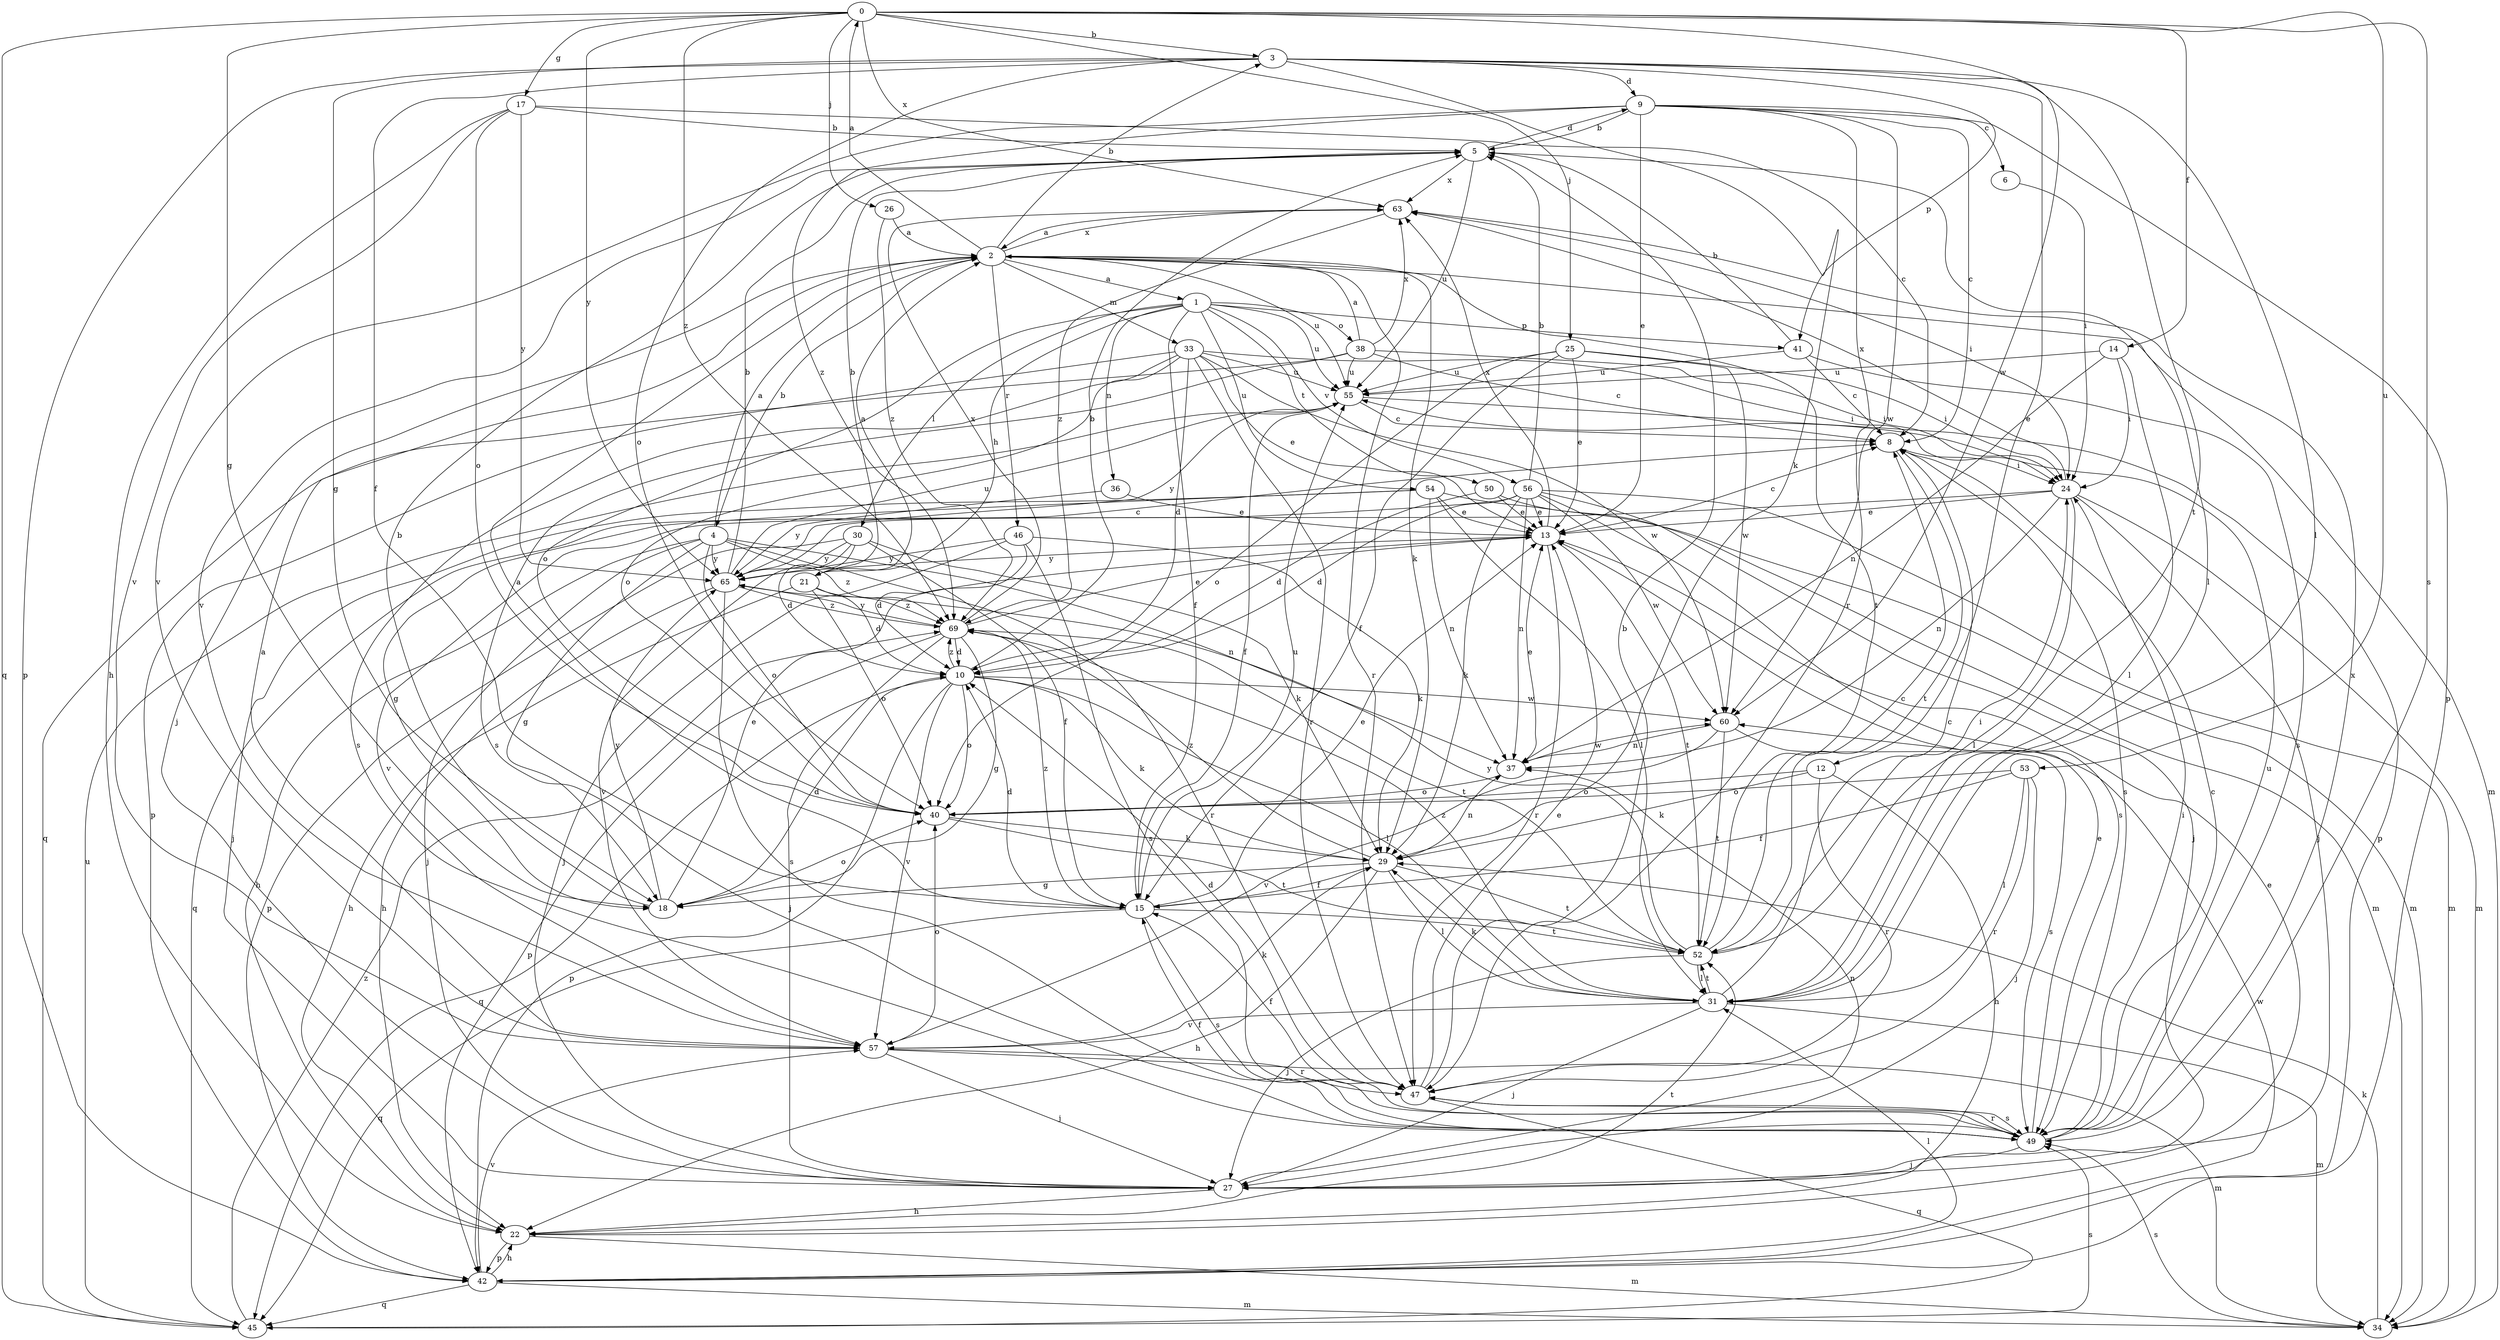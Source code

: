strict digraph  {
0;
1;
2;
3;
4;
5;
6;
8;
9;
10;
12;
13;
14;
15;
17;
18;
21;
22;
24;
25;
26;
27;
29;
30;
31;
33;
34;
36;
37;
38;
40;
41;
42;
45;
46;
47;
49;
50;
52;
53;
54;
55;
56;
57;
60;
63;
65;
69;
0 -> 3  [label=b];
0 -> 14  [label=f];
0 -> 17  [label=g];
0 -> 18  [label=g];
0 -> 25  [label=j];
0 -> 26  [label=j];
0 -> 45  [label=q];
0 -> 49  [label=s];
0 -> 53  [label=u];
0 -> 60  [label=w];
0 -> 63  [label=x];
0 -> 65  [label=y];
0 -> 69  [label=z];
1 -> 15  [label=f];
1 -> 21  [label=h];
1 -> 30  [label=l];
1 -> 36  [label=n];
1 -> 38  [label=o];
1 -> 40  [label=o];
1 -> 41  [label=p];
1 -> 50  [label=t];
1 -> 54  [label=u];
1 -> 55  [label=u];
1 -> 56  [label=v];
2 -> 0  [label=a];
2 -> 1  [label=a];
2 -> 3  [label=b];
2 -> 4  [label=b];
2 -> 27  [label=j];
2 -> 29  [label=k];
2 -> 33  [label=m];
2 -> 34  [label=m];
2 -> 46  [label=r];
2 -> 47  [label=r];
2 -> 52  [label=t];
2 -> 55  [label=u];
2 -> 63  [label=x];
3 -> 9  [label=d];
3 -> 12  [label=e];
3 -> 15  [label=f];
3 -> 18  [label=g];
3 -> 29  [label=k];
3 -> 31  [label=l];
3 -> 40  [label=o];
3 -> 41  [label=p];
3 -> 42  [label=p];
3 -> 52  [label=t];
4 -> 2  [label=a];
4 -> 18  [label=g];
4 -> 22  [label=h];
4 -> 27  [label=j];
4 -> 37  [label=n];
4 -> 40  [label=o];
4 -> 47  [label=r];
4 -> 65  [label=y];
4 -> 69  [label=z];
5 -> 9  [label=d];
5 -> 31  [label=l];
5 -> 55  [label=u];
5 -> 57  [label=v];
5 -> 63  [label=x];
6 -> 24  [label=i];
8 -> 24  [label=i];
8 -> 49  [label=s];
8 -> 52  [label=t];
9 -> 5  [label=b];
9 -> 6  [label=c];
9 -> 8  [label=c];
9 -> 13  [label=e];
9 -> 42  [label=p];
9 -> 47  [label=r];
9 -> 57  [label=v];
9 -> 60  [label=w];
9 -> 69  [label=z];
10 -> 5  [label=b];
10 -> 29  [label=k];
10 -> 31  [label=l];
10 -> 40  [label=o];
10 -> 42  [label=p];
10 -> 45  [label=q];
10 -> 57  [label=v];
10 -> 60  [label=w];
10 -> 69  [label=z];
12 -> 22  [label=h];
12 -> 29  [label=k];
12 -> 40  [label=o];
12 -> 47  [label=r];
13 -> 8  [label=c];
13 -> 47  [label=r];
13 -> 52  [label=t];
13 -> 63  [label=x];
13 -> 65  [label=y];
14 -> 24  [label=i];
14 -> 31  [label=l];
14 -> 37  [label=n];
14 -> 55  [label=u];
15 -> 2  [label=a];
15 -> 10  [label=d];
15 -> 13  [label=e];
15 -> 45  [label=q];
15 -> 49  [label=s];
15 -> 52  [label=t];
15 -> 55  [label=u];
15 -> 69  [label=z];
17 -> 5  [label=b];
17 -> 8  [label=c];
17 -> 22  [label=h];
17 -> 40  [label=o];
17 -> 57  [label=v];
17 -> 65  [label=y];
18 -> 5  [label=b];
18 -> 10  [label=d];
18 -> 13  [label=e];
18 -> 40  [label=o];
18 -> 65  [label=y];
21 -> 2  [label=a];
21 -> 5  [label=b];
21 -> 10  [label=d];
21 -> 22  [label=h];
21 -> 40  [label=o];
21 -> 69  [label=z];
22 -> 13  [label=e];
22 -> 34  [label=m];
22 -> 42  [label=p];
22 -> 52  [label=t];
24 -> 13  [label=e];
24 -> 27  [label=j];
24 -> 31  [label=l];
24 -> 34  [label=m];
24 -> 37  [label=n];
24 -> 57  [label=v];
24 -> 63  [label=x];
25 -> 13  [label=e];
25 -> 15  [label=f];
25 -> 24  [label=i];
25 -> 40  [label=o];
25 -> 55  [label=u];
25 -> 60  [label=w];
26 -> 2  [label=a];
26 -> 69  [label=z];
27 -> 22  [label=h];
27 -> 37  [label=n];
29 -> 15  [label=f];
29 -> 18  [label=g];
29 -> 22  [label=h];
29 -> 31  [label=l];
29 -> 37  [label=n];
29 -> 52  [label=t];
29 -> 69  [label=z];
30 -> 10  [label=d];
30 -> 15  [label=f];
30 -> 29  [label=k];
30 -> 42  [label=p];
30 -> 57  [label=v];
30 -> 65  [label=y];
31 -> 8  [label=c];
31 -> 27  [label=j];
31 -> 29  [label=k];
31 -> 34  [label=m];
31 -> 52  [label=t];
31 -> 57  [label=v];
31 -> 69  [label=z];
33 -> 10  [label=d];
33 -> 13  [label=e];
33 -> 24  [label=i];
33 -> 40  [label=o];
33 -> 42  [label=p];
33 -> 47  [label=r];
33 -> 49  [label=s];
33 -> 55  [label=u];
33 -> 60  [label=w];
34 -> 29  [label=k];
34 -> 49  [label=s];
36 -> 13  [label=e];
36 -> 65  [label=y];
37 -> 13  [label=e];
37 -> 40  [label=o];
37 -> 60  [label=w];
38 -> 2  [label=a];
38 -> 8  [label=c];
38 -> 24  [label=i];
38 -> 45  [label=q];
38 -> 49  [label=s];
38 -> 55  [label=u];
38 -> 63  [label=x];
40 -> 29  [label=k];
40 -> 52  [label=t];
41 -> 5  [label=b];
41 -> 8  [label=c];
41 -> 49  [label=s];
41 -> 55  [label=u];
42 -> 22  [label=h];
42 -> 31  [label=l];
42 -> 34  [label=m];
42 -> 45  [label=q];
42 -> 57  [label=v];
42 -> 60  [label=w];
45 -> 49  [label=s];
45 -> 55  [label=u];
45 -> 69  [label=z];
46 -> 10  [label=d];
46 -> 27  [label=j];
46 -> 29  [label=k];
46 -> 49  [label=s];
46 -> 65  [label=y];
47 -> 5  [label=b];
47 -> 10  [label=d];
47 -> 13  [label=e];
47 -> 15  [label=f];
47 -> 45  [label=q];
47 -> 49  [label=s];
49 -> 8  [label=c];
49 -> 13  [label=e];
49 -> 15  [label=f];
49 -> 24  [label=i];
49 -> 27  [label=j];
49 -> 47  [label=r];
49 -> 55  [label=u];
49 -> 63  [label=x];
50 -> 10  [label=d];
50 -> 13  [label=e];
50 -> 34  [label=m];
52 -> 8  [label=c];
52 -> 24  [label=i];
52 -> 27  [label=j];
52 -> 31  [label=l];
52 -> 65  [label=y];
53 -> 15  [label=f];
53 -> 27  [label=j];
53 -> 31  [label=l];
53 -> 40  [label=o];
53 -> 47  [label=r];
54 -> 13  [label=e];
54 -> 18  [label=g];
54 -> 27  [label=j];
54 -> 31  [label=l];
54 -> 34  [label=m];
54 -> 37  [label=n];
55 -> 8  [label=c];
55 -> 15  [label=f];
55 -> 42  [label=p];
55 -> 65  [label=y];
56 -> 5  [label=b];
56 -> 10  [label=d];
56 -> 13  [label=e];
56 -> 27  [label=j];
56 -> 29  [label=k];
56 -> 34  [label=m];
56 -> 37  [label=n];
56 -> 45  [label=q];
56 -> 49  [label=s];
56 -> 60  [label=w];
57 -> 2  [label=a];
57 -> 27  [label=j];
57 -> 29  [label=k];
57 -> 34  [label=m];
57 -> 40  [label=o];
57 -> 47  [label=r];
60 -> 37  [label=n];
60 -> 49  [label=s];
60 -> 52  [label=t];
60 -> 57  [label=v];
63 -> 2  [label=a];
63 -> 24  [label=i];
63 -> 69  [label=z];
65 -> 5  [label=b];
65 -> 8  [label=c];
65 -> 22  [label=h];
65 -> 49  [label=s];
65 -> 55  [label=u];
65 -> 69  [label=z];
69 -> 10  [label=d];
69 -> 13  [label=e];
69 -> 18  [label=g];
69 -> 27  [label=j];
69 -> 42  [label=p];
69 -> 52  [label=t];
69 -> 63  [label=x];
69 -> 65  [label=y];
}
